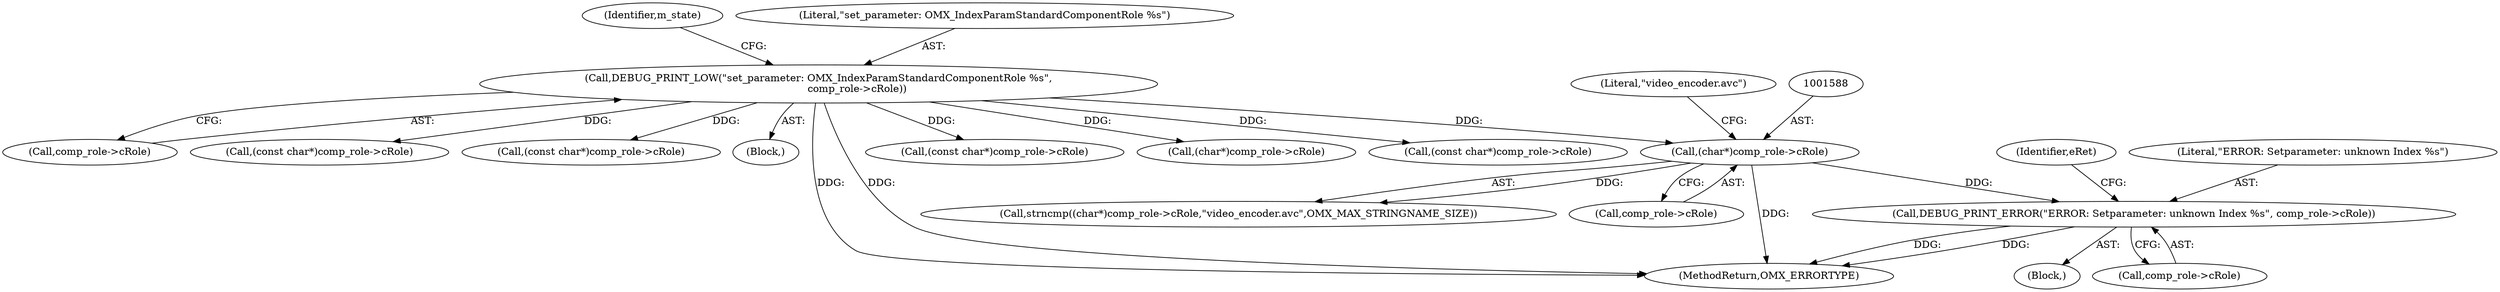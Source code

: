 digraph "0_Android_89913d7df36dbeb458ce165856bd6505a2ec647d_2@pointer" {
"1001603" [label="(Call,DEBUG_PRINT_ERROR(\"ERROR: Setparameter: unknown Index %s\", comp_role->cRole))"];
"1001587" [label="(Call,(char*)comp_role->cRole)"];
"1001551" [label="(Call,DEBUG_PRINT_LOW(\"set_parameter: OMX_IndexParamStandardComponentRole %s\",\n                        comp_role->cRole))"];
"1001589" [label="(Call,comp_role->cRole)"];
"1001624" [label="(Call,(char*)comp_role->cRole)"];
"1001587" [label="(Call,(char*)comp_role->cRole)"];
"1001603" [label="(Call,DEBUG_PRINT_ERROR(\"ERROR: Setparameter: unknown Index %s\", comp_role->cRole))"];
"1001551" [label="(Call,DEBUG_PRINT_LOW(\"set_parameter: OMX_IndexParamStandardComponentRole %s\",\n                        comp_role->cRole))"];
"1001735" [label="(Call,(const char*)comp_role->cRole)"];
"1001602" [label="(Block,)"];
"1001609" [label="(Identifier,eRet)"];
"1001592" [label="(Literal,\"video_encoder.avc\")"];
"1001605" [label="(Call,comp_role->cRole)"];
"1001553" [label="(Call,comp_role->cRole)"];
"1001698" [label="(Call,(const char*)comp_role->cRole)"];
"1001661" [label="(Call,(const char*)comp_role->cRole)"];
"1001541" [label="(Block,)"];
"1002951" [label="(MethodReturn,OMX_ERRORTYPE)"];
"1001772" [label="(Call,(const char*)comp_role->cRole)"];
"1001559" [label="(Identifier,m_state)"];
"1001552" [label="(Literal,\"set_parameter: OMX_IndexParamStandardComponentRole %s\")"];
"1001604" [label="(Literal,\"ERROR: Setparameter: unknown Index %s\")"];
"1001586" [label="(Call,strncmp((char*)comp_role->cRole,\"video_encoder.avc\",OMX_MAX_STRINGNAME_SIZE))"];
"1001603" -> "1001602"  [label="AST: "];
"1001603" -> "1001605"  [label="CFG: "];
"1001604" -> "1001603"  [label="AST: "];
"1001605" -> "1001603"  [label="AST: "];
"1001609" -> "1001603"  [label="CFG: "];
"1001603" -> "1002951"  [label="DDG: "];
"1001603" -> "1002951"  [label="DDG: "];
"1001587" -> "1001603"  [label="DDG: "];
"1001587" -> "1001586"  [label="AST: "];
"1001587" -> "1001589"  [label="CFG: "];
"1001588" -> "1001587"  [label="AST: "];
"1001589" -> "1001587"  [label="AST: "];
"1001592" -> "1001587"  [label="CFG: "];
"1001587" -> "1002951"  [label="DDG: "];
"1001587" -> "1001586"  [label="DDG: "];
"1001551" -> "1001587"  [label="DDG: "];
"1001551" -> "1001541"  [label="AST: "];
"1001551" -> "1001553"  [label="CFG: "];
"1001552" -> "1001551"  [label="AST: "];
"1001553" -> "1001551"  [label="AST: "];
"1001559" -> "1001551"  [label="CFG: "];
"1001551" -> "1002951"  [label="DDG: "];
"1001551" -> "1002951"  [label="DDG: "];
"1001551" -> "1001624"  [label="DDG: "];
"1001551" -> "1001661"  [label="DDG: "];
"1001551" -> "1001698"  [label="DDG: "];
"1001551" -> "1001735"  [label="DDG: "];
"1001551" -> "1001772"  [label="DDG: "];
}
